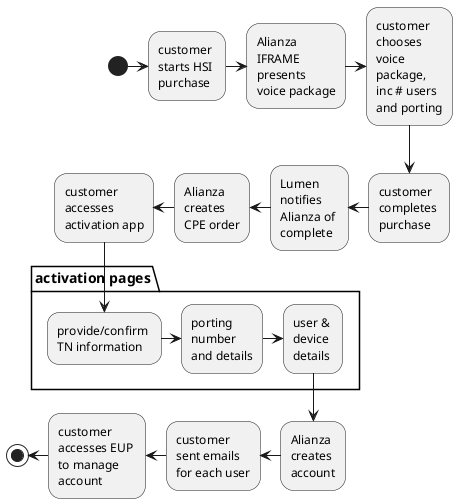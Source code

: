 @startuml

(*) -right-> "customer \nstarts HSI \npurchase"
-right-> "Alianza \nIFRAME \npresents \nvoice package"
-right-> "customer \nchooses \nvoice \npackage, \ninc # users \nand porting"
--> "customer \ncompletes \npurchase"
-left-> "Lumen \nnotifies \nAlianza of \ncomplete"
-left-> "Alianza \ncreates \nCPE order"
-left-> "customer \naccesses \nactivation app"

partition "activation pages" {
  --> "provide/confirm \nTN information"
  -right-> "porting \nnumber \nand details"
  -right-> "user & \ndevice \ndetails"
}

--> "Alianza \ncreates \naccount"
-left-> "customer \nsent emails \nfor each user"
-left-> "customer \naccesses EUP \nto manage \naccount"
-left-> (*)

@enduml